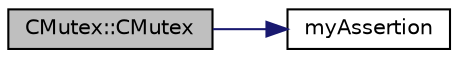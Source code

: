 digraph "CMutex::CMutex"
{
  edge [fontname="Helvetica",fontsize="10",labelfontname="Helvetica",labelfontsize="10"];
  node [fontname="Helvetica",fontsize="10",shape=record];
  rankdir="LR";
  Node1 [label="CMutex::CMutex",height=0.2,width=0.4,color="black", fillcolor="grey75", style="filled" fontcolor="black"];
  Node1 -> Node2 [color="midnightblue",fontsize="10",style="solid",fontname="Helvetica"];
  Node2 [label="myAssertion",height=0.2,width=0.4,color="black", fillcolor="white", style="filled",URL="$CMutex_8cpp.html#a0bb315ced16394986bc652add09038d6"];
}
